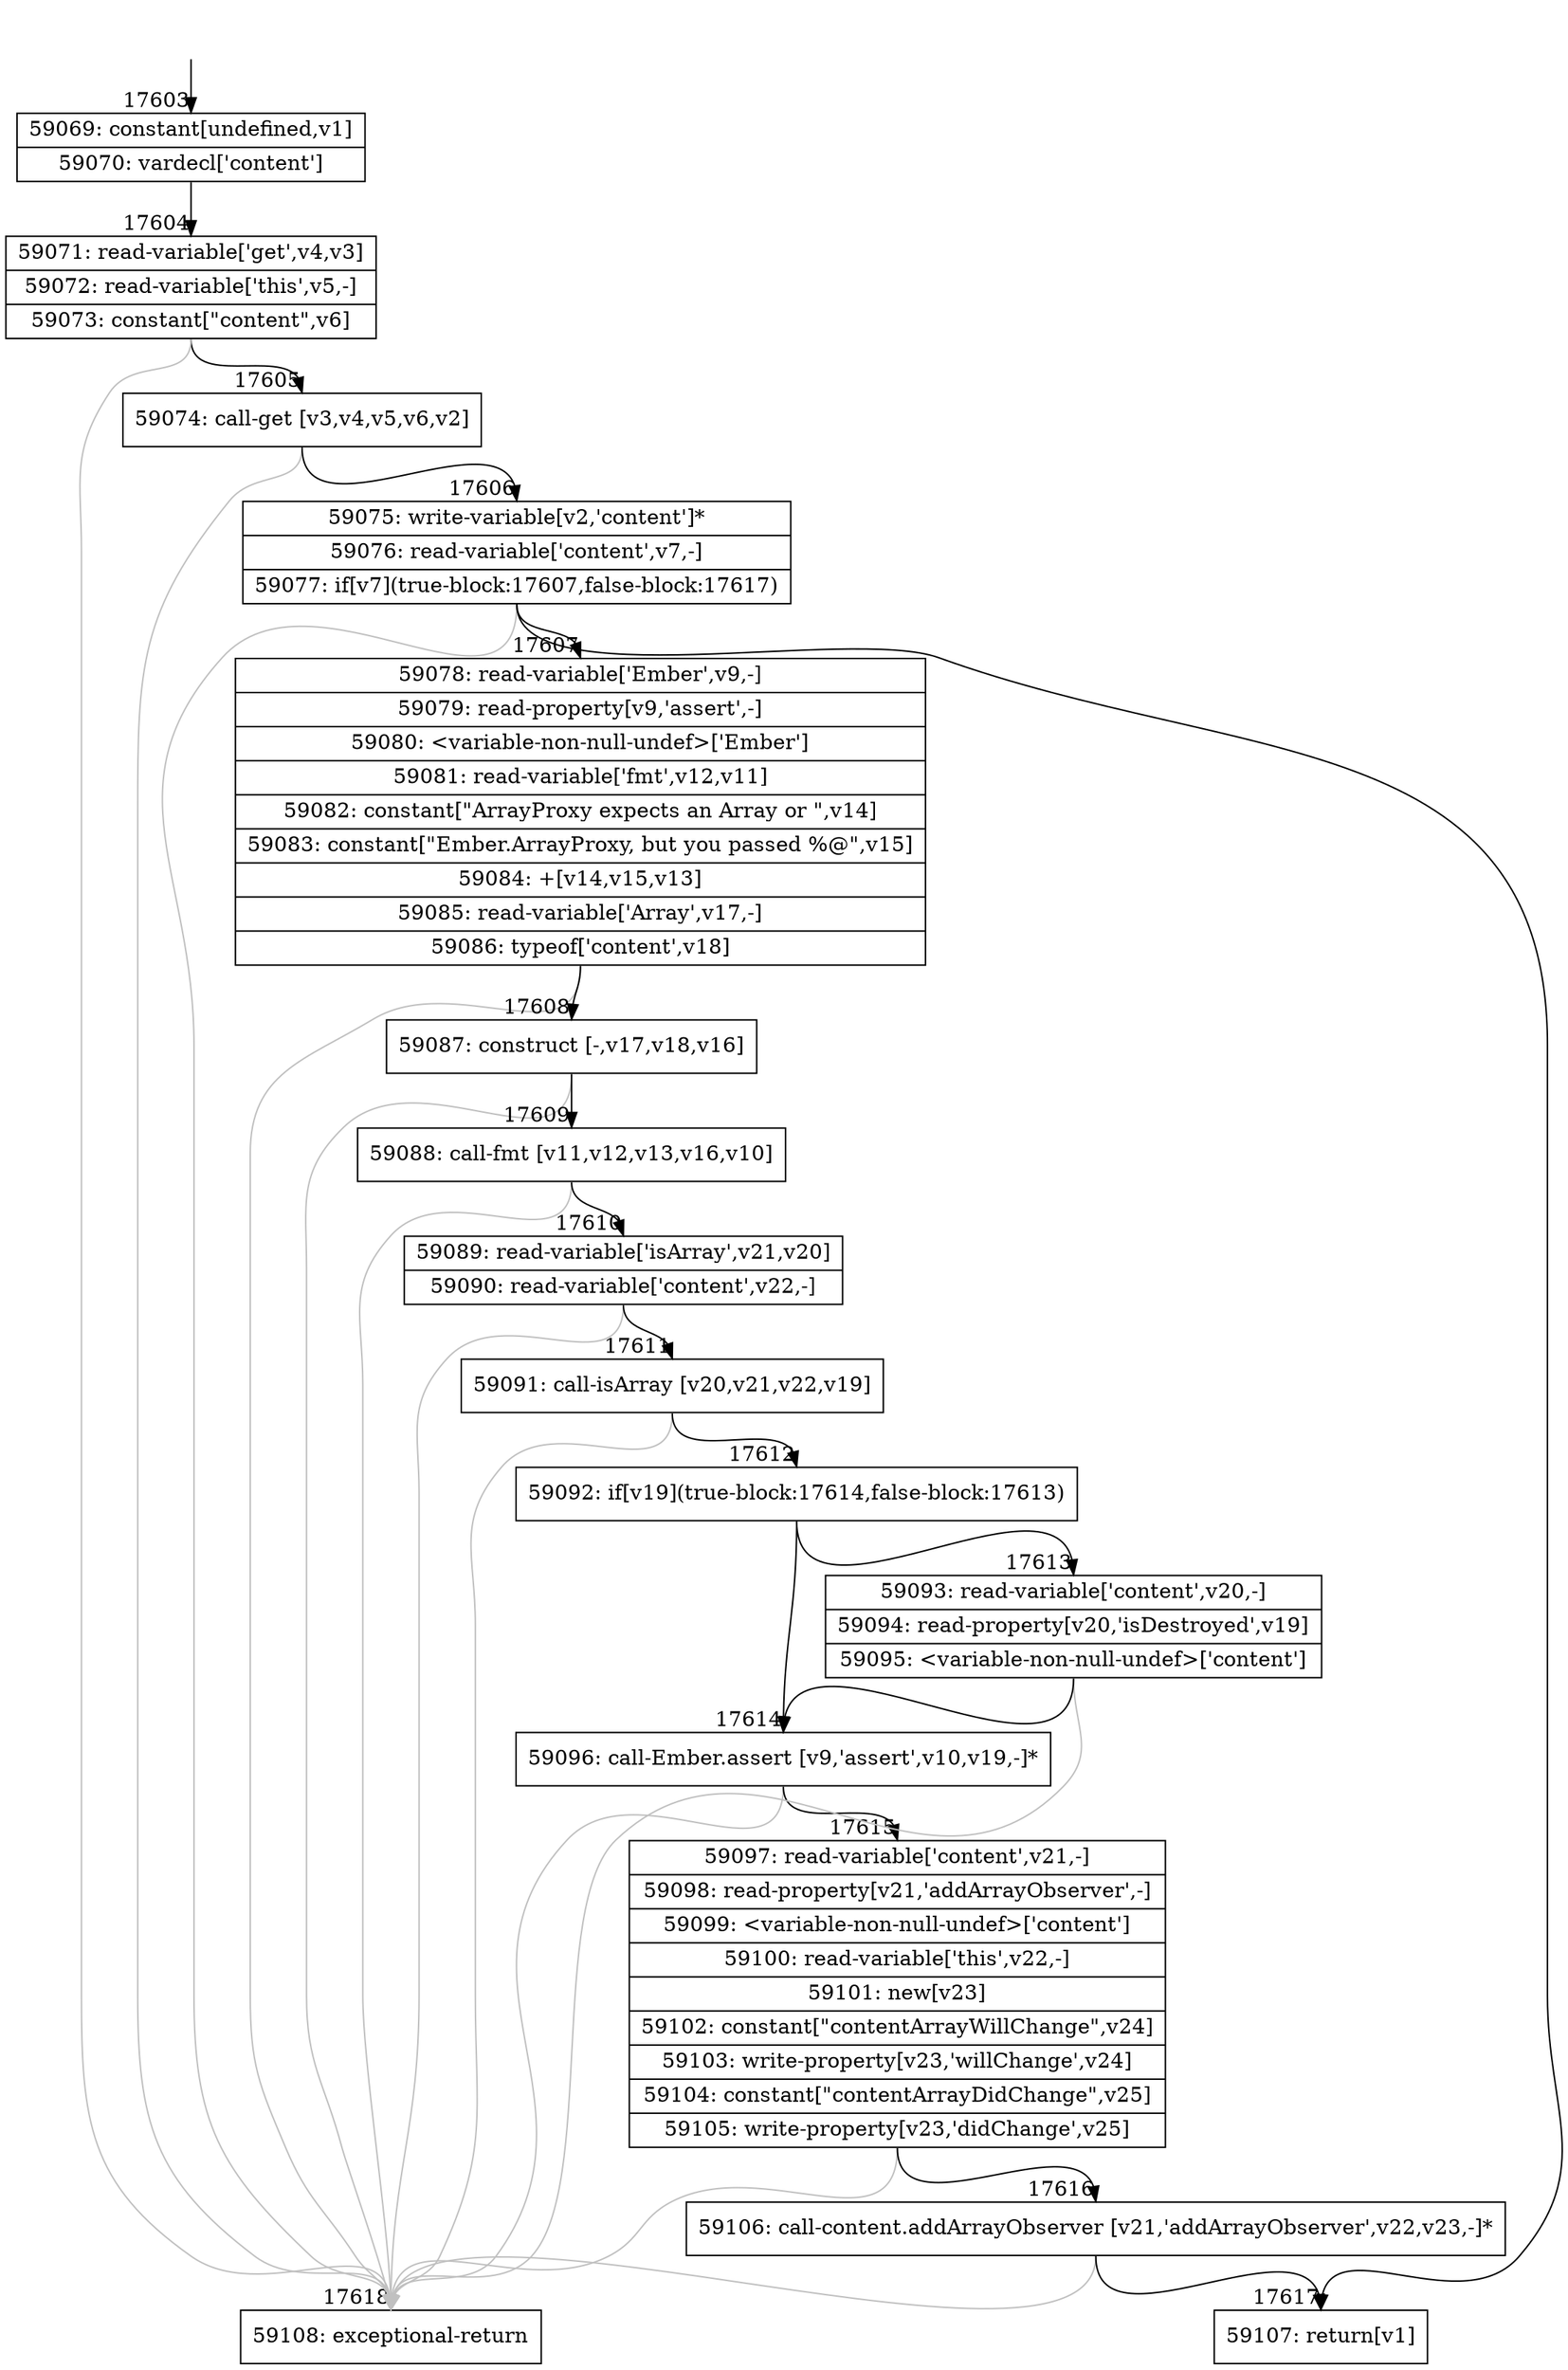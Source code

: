 digraph {
rankdir="TD"
BB_entry1519[shape=none,label=""];
BB_entry1519 -> BB17603 [tailport=s, headport=n, headlabel="    17603"]
BB17603 [shape=record label="{59069: constant[undefined,v1]|59070: vardecl['content']}" ] 
BB17603 -> BB17604 [tailport=s, headport=n, headlabel="      17604"]
BB17604 [shape=record label="{59071: read-variable['get',v4,v3]|59072: read-variable['this',v5,-]|59073: constant[\"content\",v6]}" ] 
BB17604 -> BB17605 [tailport=s, headport=n, headlabel="      17605"]
BB17604 -> BB17618 [tailport=s, headport=n, color=gray, headlabel="      17618"]
BB17605 [shape=record label="{59074: call-get [v3,v4,v5,v6,v2]}" ] 
BB17605 -> BB17606 [tailport=s, headport=n, headlabel="      17606"]
BB17605 -> BB17618 [tailport=s, headport=n, color=gray]
BB17606 [shape=record label="{59075: write-variable[v2,'content']*|59076: read-variable['content',v7,-]|59077: if[v7](true-block:17607,false-block:17617)}" ] 
BB17606 -> BB17607 [tailport=s, headport=n, headlabel="      17607"]
BB17606 -> BB17617 [tailport=s, headport=n, headlabel="      17617"]
BB17606 -> BB17618 [tailport=s, headport=n, color=gray]
BB17607 [shape=record label="{59078: read-variable['Ember',v9,-]|59079: read-property[v9,'assert',-]|59080: \<variable-non-null-undef\>['Ember']|59081: read-variable['fmt',v12,v11]|59082: constant[\"ArrayProxy expects an Array or \",v14]|59083: constant[\"Ember.ArrayProxy, but you passed %@\",v15]|59084: +[v14,v15,v13]|59085: read-variable['Array',v17,-]|59086: typeof['content',v18]}" ] 
BB17607 -> BB17608 [tailport=s, headport=n, headlabel="      17608"]
BB17607 -> BB17618 [tailport=s, headport=n, color=gray]
BB17608 [shape=record label="{59087: construct [-,v17,v18,v16]}" ] 
BB17608 -> BB17609 [tailport=s, headport=n, headlabel="      17609"]
BB17608 -> BB17618 [tailport=s, headport=n, color=gray]
BB17609 [shape=record label="{59088: call-fmt [v11,v12,v13,v16,v10]}" ] 
BB17609 -> BB17610 [tailport=s, headport=n, headlabel="      17610"]
BB17609 -> BB17618 [tailport=s, headport=n, color=gray]
BB17610 [shape=record label="{59089: read-variable['isArray',v21,v20]|59090: read-variable['content',v22,-]}" ] 
BB17610 -> BB17611 [tailport=s, headport=n, headlabel="      17611"]
BB17610 -> BB17618 [tailport=s, headport=n, color=gray]
BB17611 [shape=record label="{59091: call-isArray [v20,v21,v22,v19]}" ] 
BB17611 -> BB17612 [tailport=s, headport=n, headlabel="      17612"]
BB17611 -> BB17618 [tailport=s, headport=n, color=gray]
BB17612 [shape=record label="{59092: if[v19](true-block:17614,false-block:17613)}" ] 
BB17612 -> BB17614 [tailport=s, headport=n, headlabel="      17614"]
BB17612 -> BB17613 [tailport=s, headport=n, headlabel="      17613"]
BB17613 [shape=record label="{59093: read-variable['content',v20,-]|59094: read-property[v20,'isDestroyed',v19]|59095: \<variable-non-null-undef\>['content']}" ] 
BB17613 -> BB17614 [tailport=s, headport=n]
BB17613 -> BB17618 [tailport=s, headport=n, color=gray]
BB17614 [shape=record label="{59096: call-Ember.assert [v9,'assert',v10,v19,-]*}" ] 
BB17614 -> BB17615 [tailport=s, headport=n, headlabel="      17615"]
BB17614 -> BB17618 [tailport=s, headport=n, color=gray]
BB17615 [shape=record label="{59097: read-variable['content',v21,-]|59098: read-property[v21,'addArrayObserver',-]|59099: \<variable-non-null-undef\>['content']|59100: read-variable['this',v22,-]|59101: new[v23]|59102: constant[\"contentArrayWillChange\",v24]|59103: write-property[v23,'willChange',v24]|59104: constant[\"contentArrayDidChange\",v25]|59105: write-property[v23,'didChange',v25]}" ] 
BB17615 -> BB17616 [tailport=s, headport=n, headlabel="      17616"]
BB17615 -> BB17618 [tailport=s, headport=n, color=gray]
BB17616 [shape=record label="{59106: call-content.addArrayObserver [v21,'addArrayObserver',v22,v23,-]*}" ] 
BB17616 -> BB17617 [tailport=s, headport=n]
BB17616 -> BB17618 [tailport=s, headport=n, color=gray]
BB17617 [shape=record label="{59107: return[v1]}" ] 
BB17618 [shape=record label="{59108: exceptional-return}" ] 
//#$~ 33341
}
